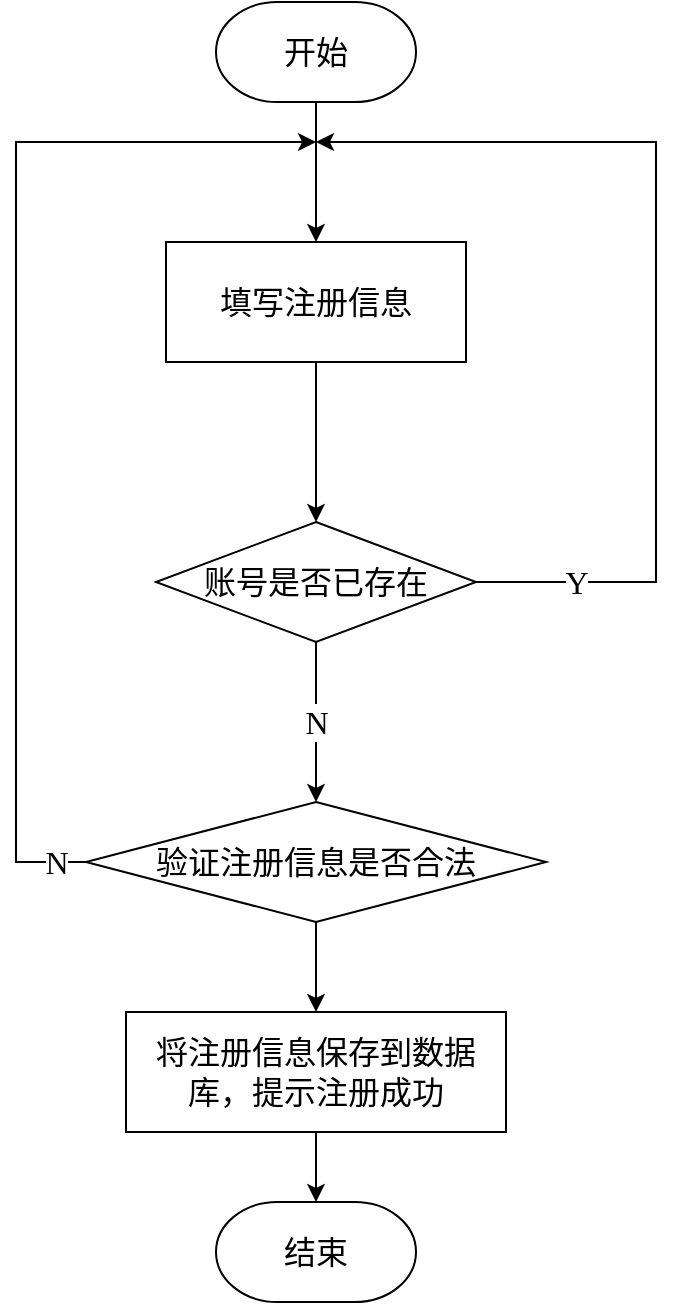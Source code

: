 <mxfile version="17.5.0" type="github">
  <diagram id="8ipL7VxOLA86nCOLDPks" name="第 1 页">
    <mxGraphModel dx="1422" dy="706" grid="1" gridSize="10" guides="1" tooltips="1" connect="1" arrows="1" fold="1" page="1" pageScale="1" pageWidth="827" pageHeight="1169" math="0" shadow="0">
      <root>
        <mxCell id="0" />
        <mxCell id="1" parent="0" />
        <mxCell id="_DCF1WLMJUMTrvTwD3Tw-2" style="edgeStyle=orthogonalEdgeStyle;rounded=0;orthogonalLoop=1;jettySize=auto;html=1;fontFamily=宋体;fontSize=16;" edge="1" parent="1" source="_DCF1WLMJUMTrvTwD3Tw-1" target="_DCF1WLMJUMTrvTwD3Tw-3">
          <mxGeometry relative="1" as="geometry">
            <mxPoint x="410" y="170" as="targetPoint" />
          </mxGeometry>
        </mxCell>
        <mxCell id="_DCF1WLMJUMTrvTwD3Tw-1" value="开始" style="strokeWidth=1;html=1;shape=mxgraph.flowchart.terminator;whiteSpace=wrap;fontSize=16;fontFamily=宋体;" vertex="1" parent="1">
          <mxGeometry x="360" y="50" width="100" height="50" as="geometry" />
        </mxCell>
        <mxCell id="_DCF1WLMJUMTrvTwD3Tw-5" style="edgeStyle=orthogonalEdgeStyle;rounded=0;orthogonalLoop=1;jettySize=auto;html=1;fontFamily=宋体;fontSize=16;" edge="1" parent="1" source="_DCF1WLMJUMTrvTwD3Tw-3" target="_DCF1WLMJUMTrvTwD3Tw-4">
          <mxGeometry relative="1" as="geometry" />
        </mxCell>
        <mxCell id="_DCF1WLMJUMTrvTwD3Tw-3" value="填写注册信息" style="rounded=0;whiteSpace=wrap;html=1;fontFamily=宋体;fontSize=16;strokeWidth=1;" vertex="1" parent="1">
          <mxGeometry x="335" y="170" width="150" height="60" as="geometry" />
        </mxCell>
        <mxCell id="_DCF1WLMJUMTrvTwD3Tw-6" value="Y" style="edgeStyle=orthogonalEdgeStyle;rounded=0;orthogonalLoop=1;jettySize=auto;html=1;fontFamily=宋体;fontSize=16;" edge="1" parent="1" source="_DCF1WLMJUMTrvTwD3Tw-4">
          <mxGeometry x="-0.792" relative="1" as="geometry">
            <mxPoint x="410" y="120" as="targetPoint" />
            <Array as="points">
              <mxPoint x="580" y="340" />
              <mxPoint x="580" y="120" />
            </Array>
            <mxPoint as="offset" />
          </mxGeometry>
        </mxCell>
        <mxCell id="_DCF1WLMJUMTrvTwD3Tw-9" value="N" style="edgeStyle=orthogonalEdgeStyle;rounded=0;orthogonalLoop=1;jettySize=auto;html=1;fontFamily=宋体;fontSize=16;" edge="1" parent="1" source="_DCF1WLMJUMTrvTwD3Tw-4" target="_DCF1WLMJUMTrvTwD3Tw-8">
          <mxGeometry relative="1" as="geometry" />
        </mxCell>
        <mxCell id="_DCF1WLMJUMTrvTwD3Tw-4" value="账号是否已存在" style="rhombus;whiteSpace=wrap;html=1;fontFamily=宋体;fontSize=16;strokeWidth=1;" vertex="1" parent="1">
          <mxGeometry x="330" y="310" width="160" height="60" as="geometry" />
        </mxCell>
        <mxCell id="_DCF1WLMJUMTrvTwD3Tw-10" value="N" style="edgeStyle=orthogonalEdgeStyle;rounded=0;orthogonalLoop=1;jettySize=auto;html=1;fontFamily=宋体;fontSize=16;" edge="1" parent="1" source="_DCF1WLMJUMTrvTwD3Tw-8">
          <mxGeometry x="-0.945" relative="1" as="geometry">
            <mxPoint x="410" y="120" as="targetPoint" />
            <Array as="points">
              <mxPoint x="260" y="480" />
              <mxPoint x="260" y="120" />
            </Array>
            <mxPoint as="offset" />
          </mxGeometry>
        </mxCell>
        <mxCell id="_DCF1WLMJUMTrvTwD3Tw-13" value="" style="edgeStyle=orthogonalEdgeStyle;rounded=0;orthogonalLoop=1;jettySize=auto;html=1;fontFamily=宋体;fontSize=16;" edge="1" parent="1" source="_DCF1WLMJUMTrvTwD3Tw-8" target="_DCF1WLMJUMTrvTwD3Tw-12">
          <mxGeometry relative="1" as="geometry" />
        </mxCell>
        <mxCell id="_DCF1WLMJUMTrvTwD3Tw-8" value="验证注册信息是否合法" style="rhombus;whiteSpace=wrap;html=1;fontFamily=宋体;fontSize=16;strokeWidth=1;" vertex="1" parent="1">
          <mxGeometry x="295" y="450" width="230" height="60" as="geometry" />
        </mxCell>
        <mxCell id="_DCF1WLMJUMTrvTwD3Tw-14" style="edgeStyle=orthogonalEdgeStyle;rounded=0;orthogonalLoop=1;jettySize=auto;html=1;fontFamily=宋体;fontSize=16;entryX=0.5;entryY=0;entryDx=0;entryDy=0;entryPerimeter=0;" edge="1" parent="1" source="_DCF1WLMJUMTrvTwD3Tw-12" target="_DCF1WLMJUMTrvTwD3Tw-15">
          <mxGeometry relative="1" as="geometry">
            <mxPoint x="410" y="720" as="targetPoint" />
          </mxGeometry>
        </mxCell>
        <mxCell id="_DCF1WLMJUMTrvTwD3Tw-12" value="将注册信息保存到数据库，提示注册成功" style="whiteSpace=wrap;html=1;fontSize=16;fontFamily=宋体;strokeWidth=1;" vertex="1" parent="1">
          <mxGeometry x="315" y="555" width="190" height="60" as="geometry" />
        </mxCell>
        <mxCell id="_DCF1WLMJUMTrvTwD3Tw-15" value="结束" style="strokeWidth=1;html=1;shape=mxgraph.flowchart.terminator;whiteSpace=wrap;fontSize=16;fontFamily=宋体;" vertex="1" parent="1">
          <mxGeometry x="360" y="650" width="100" height="50" as="geometry" />
        </mxCell>
      </root>
    </mxGraphModel>
  </diagram>
</mxfile>
